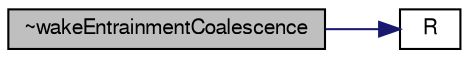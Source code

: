 digraph "~wakeEntrainmentCoalescence"
{
  bgcolor="transparent";
  edge [fontname="FreeSans",fontsize="10",labelfontname="FreeSans",labelfontsize="10"];
  node [fontname="FreeSans",fontsize="10",shape=record];
  rankdir="LR";
  Node2 [label="~wakeEntrainmentCoalescence",height=0.2,width=0.4,color="black", fillcolor="grey75", style="filled", fontcolor="black"];
  Node2 -> Node3 [color="midnightblue",fontsize="10",style="solid",fontname="FreeSans"];
  Node3 [label="R",height=0.2,width=0.4,color="black",URL="$a32366.html#a2a2d0a10cc4eb3fdf5bd37f8fc11f964"];
}
